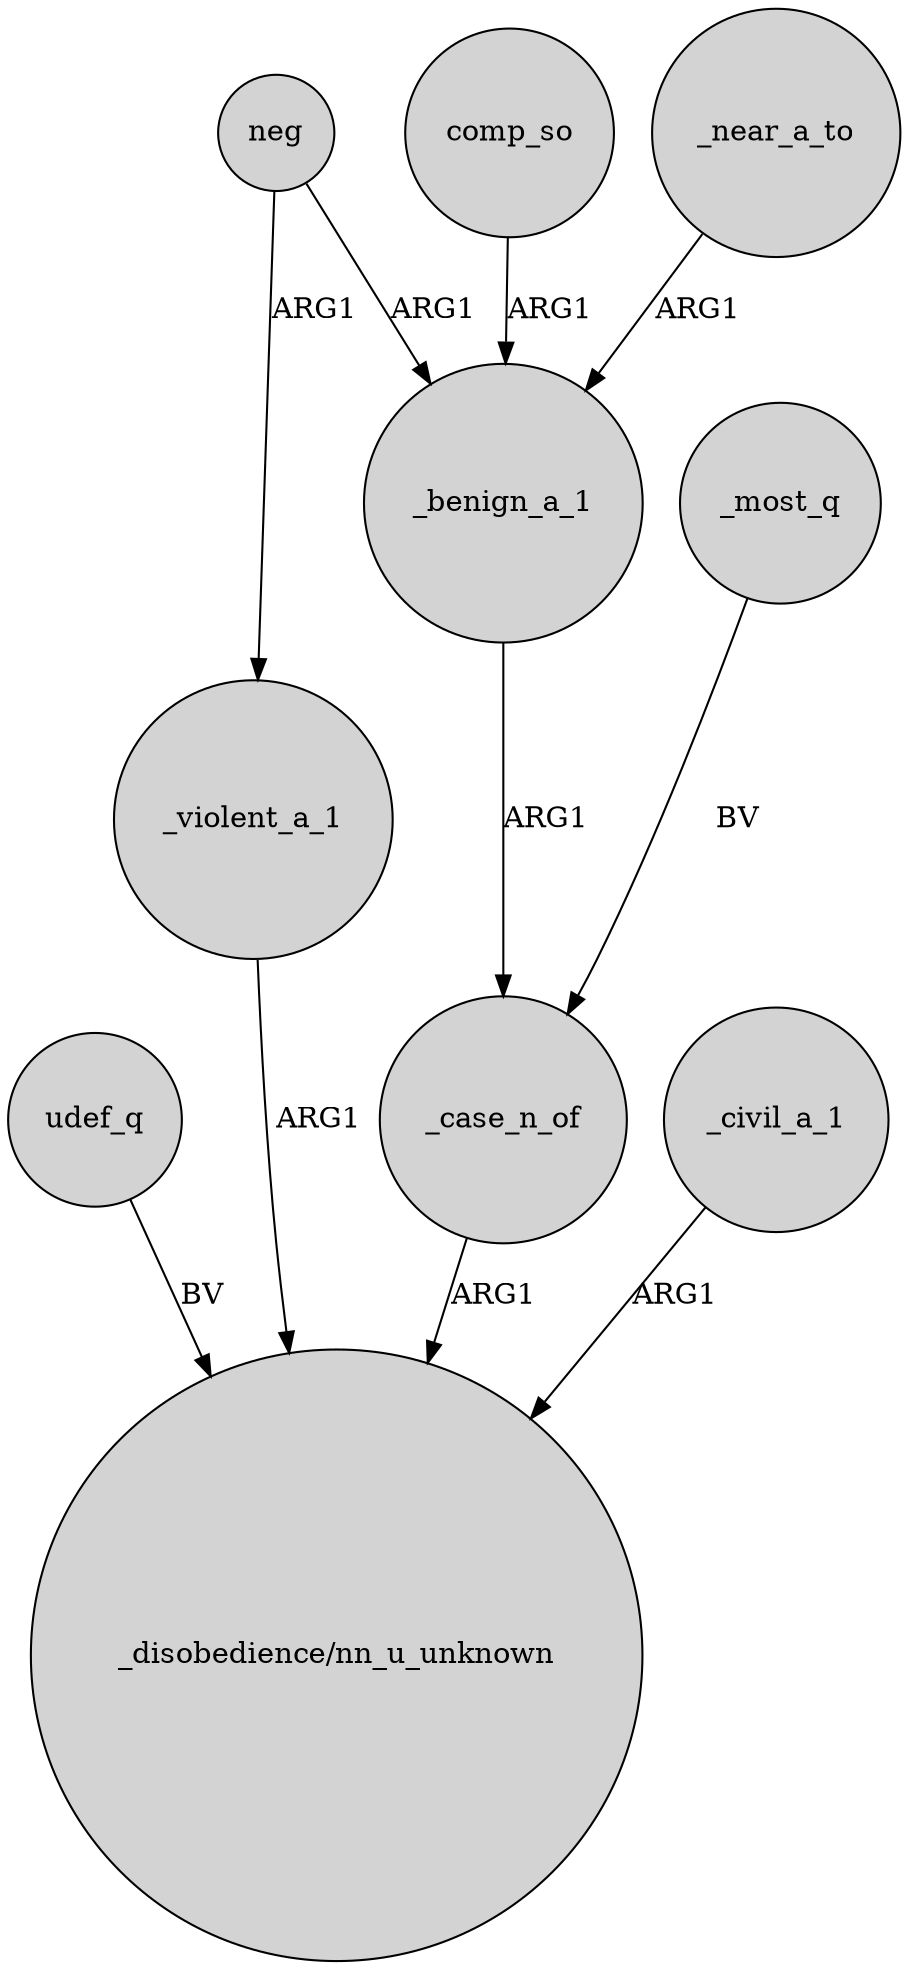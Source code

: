 digraph {
	node [shape=circle style=filled]
	_benign_a_1 -> _case_n_of [label=ARG1]
	comp_so -> _benign_a_1 [label=ARG1]
	udef_q -> "_disobedience/nn_u_unknown" [label=BV]
	_violent_a_1 -> "_disobedience/nn_u_unknown" [label=ARG1]
	_most_q -> _case_n_of [label=BV]
	_civil_a_1 -> "_disobedience/nn_u_unknown" [label=ARG1]
	neg -> _violent_a_1 [label=ARG1]
	neg -> _benign_a_1 [label=ARG1]
	_case_n_of -> "_disobedience/nn_u_unknown" [label=ARG1]
	_near_a_to -> _benign_a_1 [label=ARG1]
}
